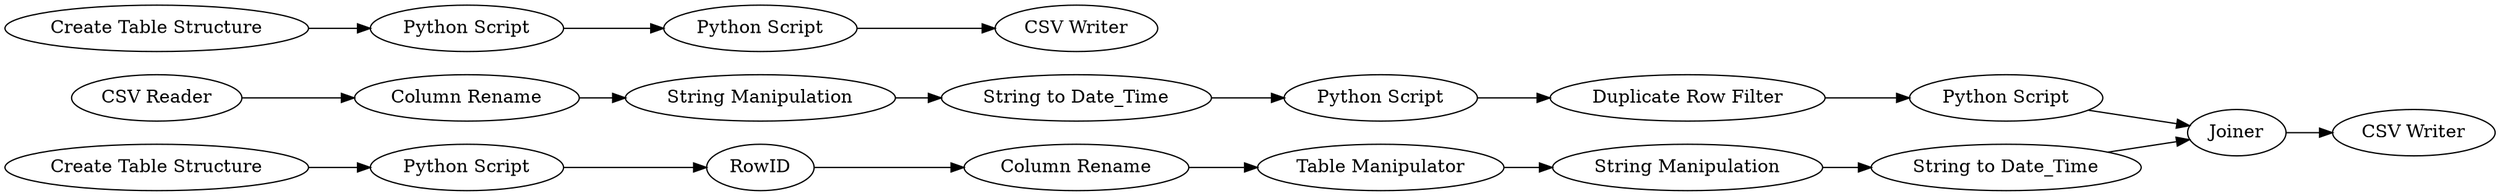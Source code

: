 digraph {
	100 -> 99
	107 -> 87
	95 -> 90
	103 -> 100
	90 -> 107
	99 -> 106
	102 -> 104
	86 -> 85
	98 -> 95
	94 -> 98
	93 -> 94
	85 -> 102
	56 -> 26
	105 -> 103
	104 -> 105
	87 -> 99
	54 -> 56
	55 -> 54
	55 [label="Create Table Structure"]
	103 [label="String Manipulation"]
	26 [label="CSV Writer"]
	105 [label="Table Manipulator"]
	98 [label="String Manipulation"]
	56 [label="Python Script"]
	54 [label="Python Script"]
	85 [label="Python Script"]
	86 [label="Create Table Structure"]
	90 [label="Python Script"]
	87 [label="Python Script"]
	100 [label="String to Date_Time"]
	93 [label="CSV Reader"]
	106 [label="CSV Writer"]
	107 [label="Duplicate Row Filter"]
	99 [label=Joiner]
	94 [label="Column Rename"]
	102 [label=RowID]
	104 [label="Column Rename"]
	95 [label="String to Date_Time"]
	rankdir=LR
}
